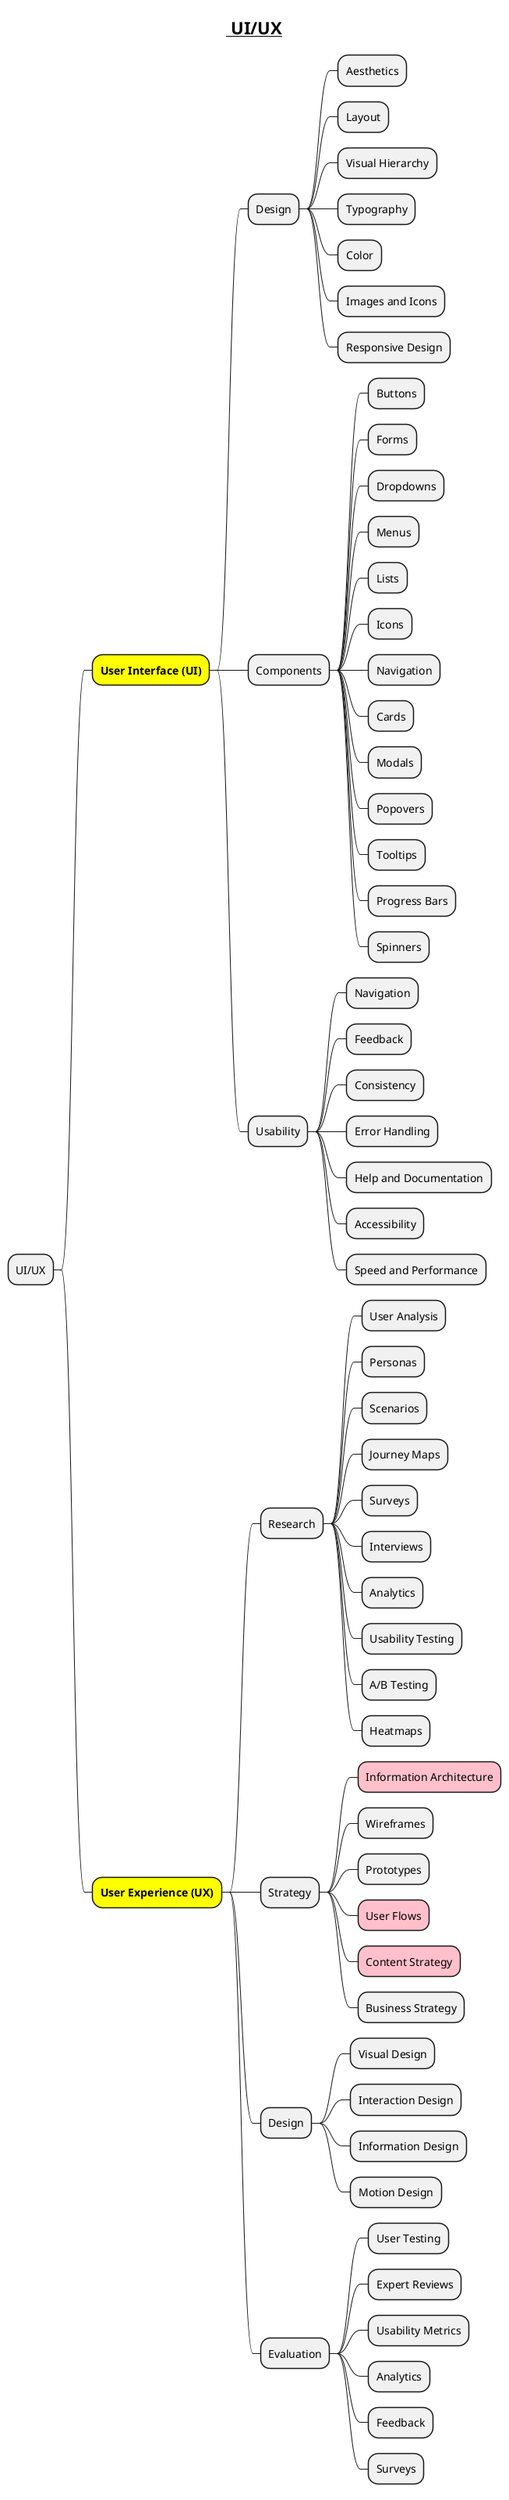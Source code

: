 @startmindmap
title = __ UI/UX__

* UI/UX
**[#yellow] **User Interface (UI)**
*** Design
**** Aesthetics
**** Layout
**** Visual Hierarchy
**** Typography
**** Color
**** Images and Icons
**** Responsive Design
*** Components
**** Buttons
**** Forms
**** Dropdowns
**** Menus
**** Lists
**** Icons
**** Navigation
**** Cards
**** Modals
**** Popovers
**** Tooltips
**** Progress Bars
**** Spinners
*** Usability
**** Navigation
**** Feedback
**** Consistency
**** Error Handling
**** Help and Documentation
**** Accessibility
**** Speed and Performance
**[#yellow] **User Experience (UX)**
*** Research
**** User Analysis
**** Personas
**** Scenarios
**** Journey Maps
**** Surveys
**** Interviews
**** Analytics
**** Usability Testing
**** A/B Testing
**** Heatmaps
*** Strategy
****[#pink] Information Architecture
**** Wireframes
**** Prototypes
****[#pink] User Flows
****[#pink] Content Strategy
**** Business Strategy
*** Design
**** Visual Design
**** Interaction Design
**** Information Design
**** Motion Design
*** Evaluation
**** User Testing
**** Expert Reviews
**** Usability Metrics
**** Analytics
**** Feedback
**** Surveys
@endmindmap
